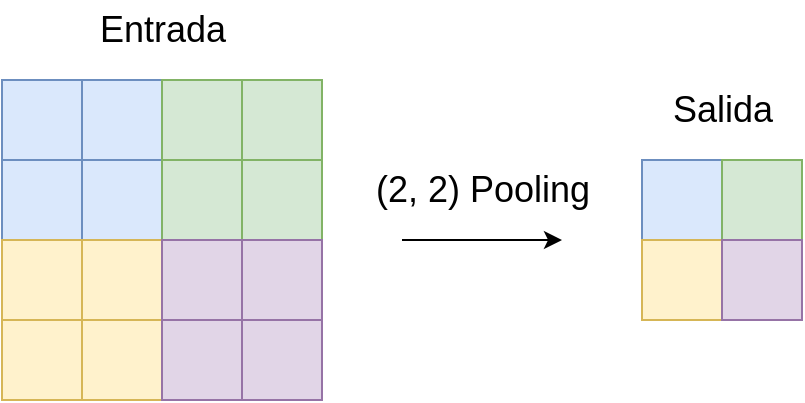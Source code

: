 <mxfile version="14.5.1" type="device"><diagram id="uvM_hhicJeHc2ybuMHXq" name="Página-1"><mxGraphModel dx="1125" dy="703" grid="1" gridSize="10" guides="1" tooltips="1" connect="1" arrows="1" fold="1" page="1" pageScale="1" pageWidth="1169" pageHeight="827" math="0" shadow="0"><root><mxCell id="0"/><mxCell id="1" parent="0"/><mxCell id="jMe-AiEslXj8kwBgU786-1" value="" style="whiteSpace=wrap;html=1;aspect=fixed;fillColor=#dae8fc;strokeColor=#6c8ebf;" vertex="1" parent="1"><mxGeometry x="280" y="200" width="40" height="40" as="geometry"/></mxCell><mxCell id="jMe-AiEslXj8kwBgU786-2" value="" style="whiteSpace=wrap;html=1;aspect=fixed;fillColor=#dae8fc;strokeColor=#6c8ebf;" vertex="1" parent="1"><mxGeometry x="320" y="200" width="40" height="40" as="geometry"/></mxCell><mxCell id="jMe-AiEslXj8kwBgU786-3" value="" style="whiteSpace=wrap;html=1;aspect=fixed;fillColor=#d5e8d4;strokeColor=#82b366;" vertex="1" parent="1"><mxGeometry x="360" y="200" width="40" height="40" as="geometry"/></mxCell><mxCell id="jMe-AiEslXj8kwBgU786-4" value="" style="whiteSpace=wrap;html=1;aspect=fixed;fillColor=#d5e8d4;strokeColor=#82b366;" vertex="1" parent="1"><mxGeometry x="400" y="200" width="40" height="40" as="geometry"/></mxCell><mxCell id="jMe-AiEslXj8kwBgU786-6" value="" style="whiteSpace=wrap;html=1;aspect=fixed;fillColor=#dae8fc;strokeColor=#6c8ebf;" vertex="1" parent="1"><mxGeometry x="280" y="240" width="40" height="40" as="geometry"/></mxCell><mxCell id="jMe-AiEslXj8kwBgU786-7" value="" style="whiteSpace=wrap;html=1;aspect=fixed;fillColor=#dae8fc;strokeColor=#6c8ebf;" vertex="1" parent="1"><mxGeometry x="320" y="240" width="40" height="40" as="geometry"/></mxCell><mxCell id="jMe-AiEslXj8kwBgU786-8" value="" style="whiteSpace=wrap;html=1;aspect=fixed;fillColor=#d5e8d4;strokeColor=#82b366;" vertex="1" parent="1"><mxGeometry x="360" y="240" width="40" height="40" as="geometry"/></mxCell><mxCell id="jMe-AiEslXj8kwBgU786-9" value="" style="whiteSpace=wrap;html=1;aspect=fixed;fillColor=#d5e8d4;strokeColor=#82b366;" vertex="1" parent="1"><mxGeometry x="400" y="240" width="40" height="40" as="geometry"/></mxCell><mxCell id="jMe-AiEslXj8kwBgU786-11" value="" style="whiteSpace=wrap;html=1;aspect=fixed;fillColor=#fff2cc;strokeColor=#d6b656;" vertex="1" parent="1"><mxGeometry x="280" y="280" width="40" height="40" as="geometry"/></mxCell><mxCell id="jMe-AiEslXj8kwBgU786-12" value="" style="whiteSpace=wrap;html=1;aspect=fixed;fillColor=#fff2cc;strokeColor=#d6b656;" vertex="1" parent="1"><mxGeometry x="320" y="280" width="40" height="40" as="geometry"/></mxCell><mxCell id="jMe-AiEslXj8kwBgU786-13" value="" style="whiteSpace=wrap;html=1;aspect=fixed;fillColor=#e1d5e7;strokeColor=#9673a6;" vertex="1" parent="1"><mxGeometry x="360" y="280" width="40" height="40" as="geometry"/></mxCell><mxCell id="jMe-AiEslXj8kwBgU786-14" value="" style="whiteSpace=wrap;html=1;aspect=fixed;fillColor=#e1d5e7;strokeColor=#9673a6;" vertex="1" parent="1"><mxGeometry x="400" y="280" width="40" height="40" as="geometry"/></mxCell><mxCell id="jMe-AiEslXj8kwBgU786-16" value="" style="whiteSpace=wrap;html=1;aspect=fixed;fillColor=#fff2cc;strokeColor=#d6b656;" vertex="1" parent="1"><mxGeometry x="280" y="320" width="40" height="40" as="geometry"/></mxCell><mxCell id="jMe-AiEslXj8kwBgU786-17" value="" style="whiteSpace=wrap;html=1;aspect=fixed;fillColor=#fff2cc;strokeColor=#d6b656;" vertex="1" parent="1"><mxGeometry x="320" y="320" width="40" height="40" as="geometry"/></mxCell><mxCell id="jMe-AiEslXj8kwBgU786-18" value="" style="whiteSpace=wrap;html=1;aspect=fixed;fillColor=#e1d5e7;strokeColor=#9673a6;" vertex="1" parent="1"><mxGeometry x="360" y="320" width="40" height="40" as="geometry"/></mxCell><mxCell id="jMe-AiEslXj8kwBgU786-19" value="" style="whiteSpace=wrap;html=1;aspect=fixed;fillColor=#e1d5e7;strokeColor=#9673a6;" vertex="1" parent="1"><mxGeometry x="400" y="320" width="40" height="40" as="geometry"/></mxCell><mxCell id="jMe-AiEslXj8kwBgU786-26" value="Entrada" style="text;html=1;align=center;verticalAlign=middle;resizable=0;points=[];autosize=1;fontSize=18;" vertex="1" parent="1"><mxGeometry x="320" y="160" width="80" height="30" as="geometry"/></mxCell><mxCell id="jMe-AiEslXj8kwBgU786-27" value="" style="endArrow=classic;html=1;" edge="1" parent="1"><mxGeometry width="50" height="50" relative="1" as="geometry"><mxPoint x="480" y="280" as="sourcePoint"/><mxPoint x="560" y="280" as="targetPoint"/><Array as="points"><mxPoint x="520" y="280"/></Array></mxGeometry></mxCell><mxCell id="jMe-AiEslXj8kwBgU786-28" value="" style="whiteSpace=wrap;html=1;aspect=fixed;fillColor=#dae8fc;strokeColor=#6c8ebf;" vertex="1" parent="1"><mxGeometry x="600" y="240" width="40" height="40" as="geometry"/></mxCell><mxCell id="jMe-AiEslXj8kwBgU786-29" value="" style="whiteSpace=wrap;html=1;aspect=fixed;fillColor=#d5e8d4;strokeColor=#82b366;" vertex="1" parent="1"><mxGeometry x="640" y="240" width="40" height="40" as="geometry"/></mxCell><mxCell id="jMe-AiEslXj8kwBgU786-30" value="" style="whiteSpace=wrap;html=1;aspect=fixed;fillColor=#fff2cc;strokeColor=#d6b656;" vertex="1" parent="1"><mxGeometry x="600" y="280" width="40" height="40" as="geometry"/></mxCell><mxCell id="jMe-AiEslXj8kwBgU786-31" value="" style="whiteSpace=wrap;html=1;aspect=fixed;fillColor=#e1d5e7;strokeColor=#9673a6;" vertex="1" parent="1"><mxGeometry x="640" y="280" width="40" height="40" as="geometry"/></mxCell><mxCell id="jMe-AiEslXj8kwBgU786-32" value="(2, 2) Pooling" style="text;html=1;align=center;verticalAlign=middle;resizable=0;points=[];autosize=1;fontSize=18;" vertex="1" parent="1"><mxGeometry x="460" y="240" width="120" height="30" as="geometry"/></mxCell><mxCell id="jMe-AiEslXj8kwBgU786-33" value="Salida" style="text;html=1;align=center;verticalAlign=middle;resizable=0;points=[];autosize=1;fontSize=18;" vertex="1" parent="1"><mxGeometry x="605" y="200" width="70" height="30" as="geometry"/></mxCell></root></mxGraphModel></diagram></mxfile>